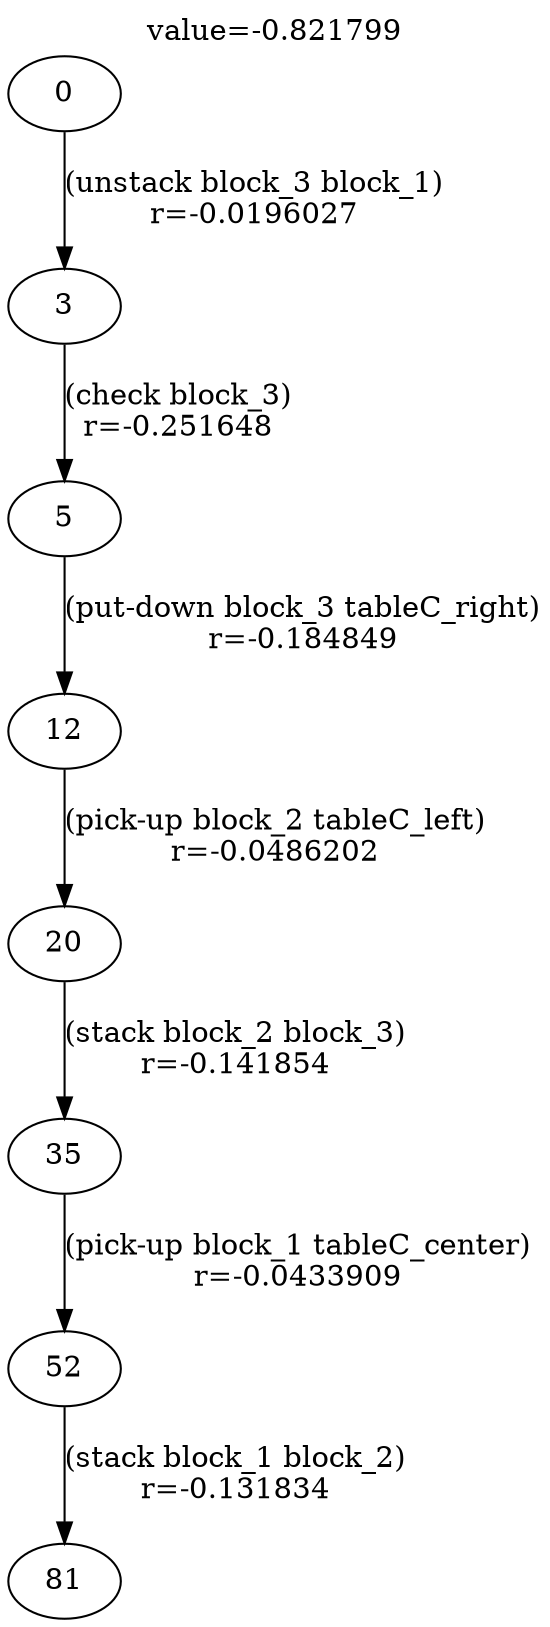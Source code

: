 digraph g{
label="value=-0.821799"
labelloc=top
0->3 [ label="(unstack block_3 block_1)
r=-0.0196027" ];
3->5 [ label="(check block_3)
r=-0.251648" ];
5->12 [ label="(put-down block_3 tableC_right)
r=-0.184849" ];
12->20 [ label="(pick-up block_2 tableC_left)
r=-0.0486202" ];
20->35 [ label="(stack block_2 block_3)
r=-0.141854" ];
35->52 [ label="(pick-up block_1 tableC_center)
r=-0.0433909" ];
52->81 [ label="(stack block_1 block_2)
r=-0.131834" ];
}
